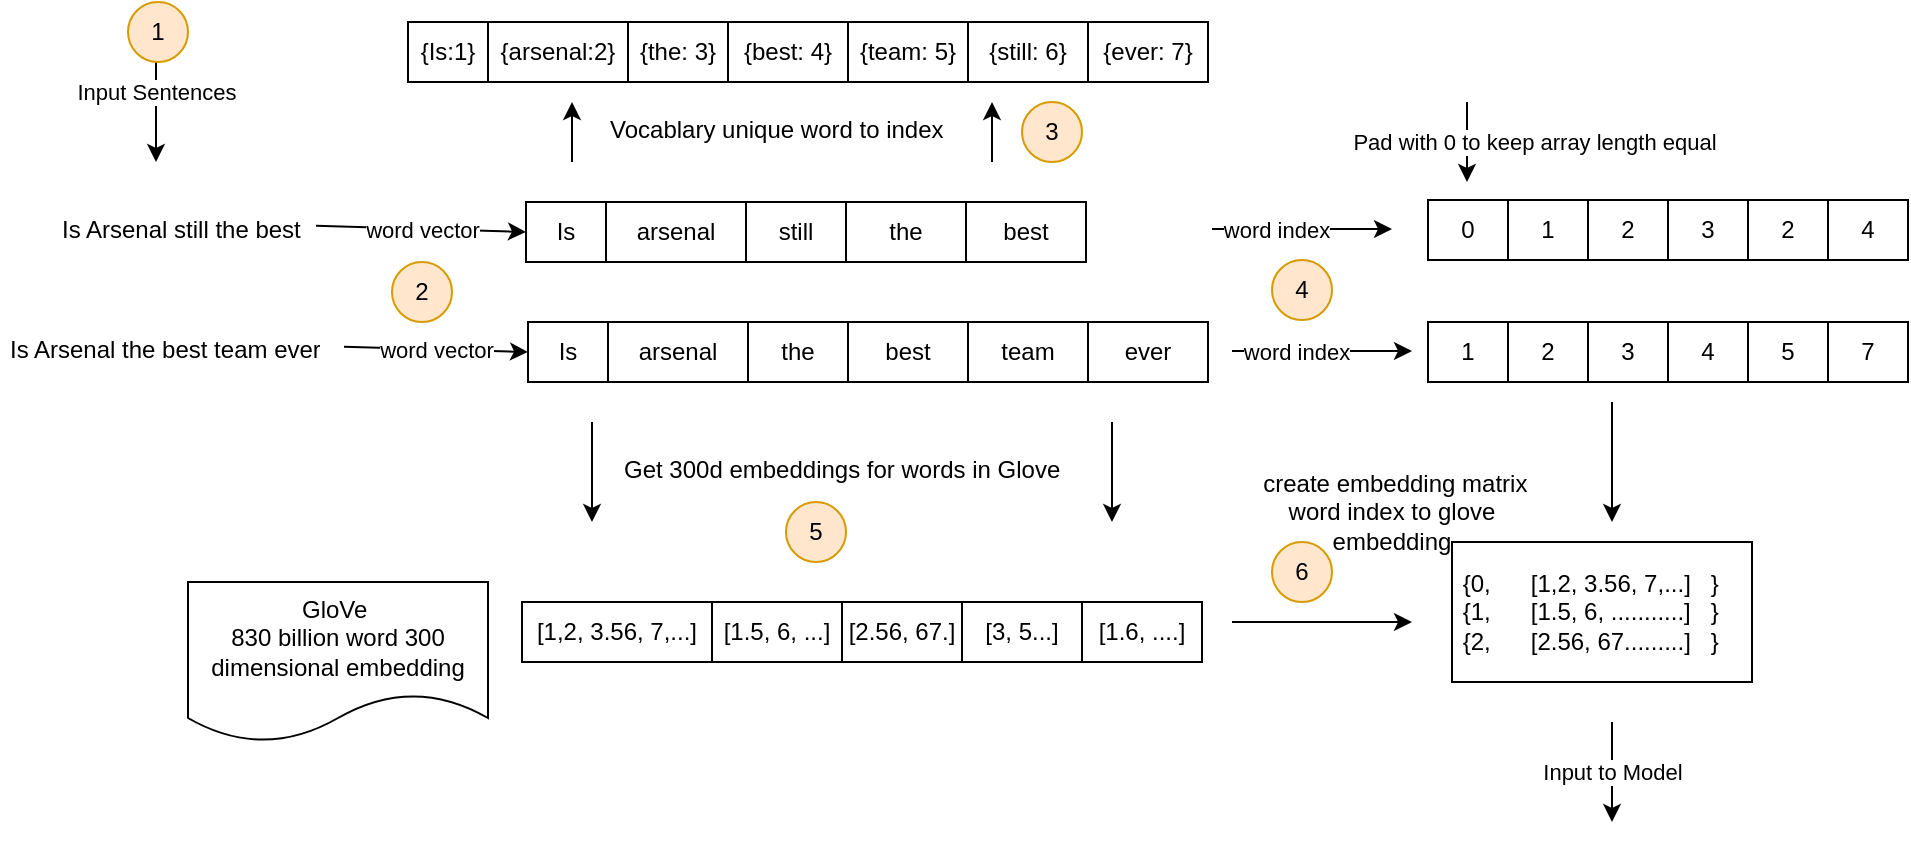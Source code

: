 <mxfile version="20.2.2" type="github" pages="2">
  <diagram id="PmMvE4mcCsN0m0__do7f" name="Page-1">
    <mxGraphModel dx="1888" dy="539" grid="1" gridSize="10" guides="1" tooltips="1" connect="1" arrows="1" fold="1" page="1" pageScale="1" pageWidth="850" pageHeight="1100" math="0" shadow="0">
      <root>
        <mxCell id="0" />
        <mxCell id="1" parent="0" />
        <mxCell id="984sEyyVOOiKhppkLfeU-2" value="&lt;h1&gt;&lt;span style=&quot;background-color: initial; font-size: 12px; font-weight: normal;&quot;&gt;Is Arsenal the best team ever&lt;/span&gt;&lt;br&gt;&lt;/h1&gt;" style="text;html=1;strokeColor=none;fillColor=none;spacing=5;spacingTop=-20;whiteSpace=wrap;overflow=hidden;rounded=0;" vertex="1" parent="1">
          <mxGeometry x="-6" y="230" width="172" height="40" as="geometry" />
        </mxCell>
        <mxCell id="984sEyyVOOiKhppkLfeU-3" value="arsenal" style="rounded=0;whiteSpace=wrap;html=1;" vertex="1" parent="1">
          <mxGeometry x="298" y="240" width="70" height="30" as="geometry" />
        </mxCell>
        <mxCell id="984sEyyVOOiKhppkLfeU-4" value="Is" style="rounded=0;whiteSpace=wrap;html=1;" vertex="1" parent="1">
          <mxGeometry x="258" y="240" width="40" height="30" as="geometry" />
        </mxCell>
        <mxCell id="984sEyyVOOiKhppkLfeU-5" value="the" style="rounded=0;whiteSpace=wrap;html=1;" vertex="1" parent="1">
          <mxGeometry x="368" y="240" width="50" height="30" as="geometry" />
        </mxCell>
        <mxCell id="984sEyyVOOiKhppkLfeU-6" value="best" style="rounded=0;whiteSpace=wrap;html=1;" vertex="1" parent="1">
          <mxGeometry x="418" y="240" width="60" height="30" as="geometry" />
        </mxCell>
        <mxCell id="984sEyyVOOiKhppkLfeU-7" value="team" style="rounded=0;whiteSpace=wrap;html=1;" vertex="1" parent="1">
          <mxGeometry x="478" y="240" width="60" height="30" as="geometry" />
        </mxCell>
        <mxCell id="984sEyyVOOiKhppkLfeU-8" value="" style="endArrow=classic;html=1;rounded=0;entryX=0;entryY=0.5;entryDx=0;entryDy=0;" edge="1" parent="1" source="984sEyyVOOiKhppkLfeU-2" target="984sEyyVOOiKhppkLfeU-4">
          <mxGeometry relative="1" as="geometry">
            <mxPoint x="138" y="255" as="sourcePoint" />
            <mxPoint x="418" y="370" as="targetPoint" />
          </mxGeometry>
        </mxCell>
        <mxCell id="984sEyyVOOiKhppkLfeU-9" value="word vector" style="edgeLabel;resizable=0;html=1;align=center;verticalAlign=middle;" connectable="0" vertex="1" parent="984sEyyVOOiKhppkLfeU-8">
          <mxGeometry relative="1" as="geometry" />
        </mxCell>
        <mxCell id="984sEyyVOOiKhppkLfeU-10" value="{arsenal:2}" style="rounded=0;whiteSpace=wrap;html=1;" vertex="1" parent="1">
          <mxGeometry x="238" y="90" width="70" height="30" as="geometry" />
        </mxCell>
        <mxCell id="984sEyyVOOiKhppkLfeU-11" value="{Is:1}" style="rounded=0;whiteSpace=wrap;html=1;" vertex="1" parent="1">
          <mxGeometry x="198" y="90" width="40" height="30" as="geometry" />
        </mxCell>
        <mxCell id="984sEyyVOOiKhppkLfeU-12" value="{the: 3}" style="rounded=0;whiteSpace=wrap;html=1;" vertex="1" parent="1">
          <mxGeometry x="308" y="90" width="50" height="30" as="geometry" />
        </mxCell>
        <mxCell id="984sEyyVOOiKhppkLfeU-13" value="{best: 4}" style="rounded=0;whiteSpace=wrap;html=1;" vertex="1" parent="1">
          <mxGeometry x="358" y="90" width="60" height="30" as="geometry" />
        </mxCell>
        <mxCell id="984sEyyVOOiKhppkLfeU-14" value="{team: 5}" style="rounded=0;whiteSpace=wrap;html=1;" vertex="1" parent="1">
          <mxGeometry x="418" y="90" width="60" height="30" as="geometry" />
        </mxCell>
        <mxCell id="984sEyyVOOiKhppkLfeU-16" value="2" style="rounded=0;whiteSpace=wrap;html=1;" vertex="1" parent="1">
          <mxGeometry x="748" y="240" width="40" height="30" as="geometry" />
        </mxCell>
        <mxCell id="984sEyyVOOiKhppkLfeU-17" value="1" style="rounded=0;whiteSpace=wrap;html=1;" vertex="1" parent="1">
          <mxGeometry x="708" y="240" width="40" height="30" as="geometry" />
        </mxCell>
        <mxCell id="984sEyyVOOiKhppkLfeU-18" value="3" style="rounded=0;whiteSpace=wrap;html=1;" vertex="1" parent="1">
          <mxGeometry x="788" y="240" width="40" height="30" as="geometry" />
        </mxCell>
        <mxCell id="984sEyyVOOiKhppkLfeU-19" value="4" style="rounded=0;whiteSpace=wrap;html=1;" vertex="1" parent="1">
          <mxGeometry x="828" y="240" width="40" height="30" as="geometry" />
        </mxCell>
        <mxCell id="984sEyyVOOiKhppkLfeU-20" value="5" style="rounded=0;whiteSpace=wrap;html=1;" vertex="1" parent="1">
          <mxGeometry x="868" y="240" width="40" height="30" as="geometry" />
        </mxCell>
        <mxCell id="984sEyyVOOiKhppkLfeU-21" value="arsenal" style="rounded=0;whiteSpace=wrap;html=1;" vertex="1" parent="1">
          <mxGeometry x="297" y="180" width="70" height="30" as="geometry" />
        </mxCell>
        <mxCell id="984sEyyVOOiKhppkLfeU-22" value="Is" style="rounded=0;whiteSpace=wrap;html=1;" vertex="1" parent="1">
          <mxGeometry x="257" y="180" width="40" height="30" as="geometry" />
        </mxCell>
        <mxCell id="984sEyyVOOiKhppkLfeU-23" value="still" style="rounded=0;whiteSpace=wrap;html=1;" vertex="1" parent="1">
          <mxGeometry x="367" y="180" width="50" height="30" as="geometry" />
        </mxCell>
        <mxCell id="984sEyyVOOiKhppkLfeU-24" value="the" style="rounded=0;whiteSpace=wrap;html=1;" vertex="1" parent="1">
          <mxGeometry x="417" y="180" width="60" height="30" as="geometry" />
        </mxCell>
        <mxCell id="984sEyyVOOiKhppkLfeU-25" value="best" style="rounded=0;whiteSpace=wrap;html=1;" vertex="1" parent="1">
          <mxGeometry x="477" y="180" width="60" height="30" as="geometry" />
        </mxCell>
        <mxCell id="984sEyyVOOiKhppkLfeU-26" value="&lt;h1&gt;&lt;span style=&quot;background-color: initial; font-size: 12px; font-weight: normal;&quot;&gt;Is Arsenal still the best team?&lt;/span&gt;&lt;br&gt;&lt;/h1&gt;" style="text;html=1;strokeColor=none;fillColor=none;spacing=5;spacingTop=-20;whiteSpace=wrap;overflow=hidden;rounded=0;" vertex="1" parent="1">
          <mxGeometry x="20" y="170" width="132" height="40" as="geometry" />
        </mxCell>
        <mxCell id="984sEyyVOOiKhppkLfeU-27" value="" style="endArrow=classic;html=1;rounded=0;entryX=0;entryY=0.5;entryDx=0;entryDy=0;" edge="1" parent="1" source="984sEyyVOOiKhppkLfeU-26" target="984sEyyVOOiKhppkLfeU-22">
          <mxGeometry relative="1" as="geometry">
            <mxPoint x="136" y="190" as="sourcePoint" />
            <mxPoint x="258" y="195" as="targetPoint" />
          </mxGeometry>
        </mxCell>
        <mxCell id="984sEyyVOOiKhppkLfeU-28" value="word vector" style="edgeLabel;resizable=0;html=1;align=center;verticalAlign=middle;" connectable="0" vertex="1" parent="984sEyyVOOiKhppkLfeU-27">
          <mxGeometry relative="1" as="geometry" />
        </mxCell>
        <mxCell id="984sEyyVOOiKhppkLfeU-29" value="{still: 6}" style="rounded=0;whiteSpace=wrap;html=1;" vertex="1" parent="1">
          <mxGeometry x="478" y="90" width="60" height="30" as="geometry" />
        </mxCell>
        <mxCell id="984sEyyVOOiKhppkLfeU-31" value="2" style="rounded=0;whiteSpace=wrap;html=1;" vertex="1" parent="1">
          <mxGeometry x="788" y="179" width="40" height="30" as="geometry" />
        </mxCell>
        <mxCell id="984sEyyVOOiKhppkLfeU-32" value="1" style="rounded=0;whiteSpace=wrap;html=1;" vertex="1" parent="1">
          <mxGeometry x="748" y="179" width="40" height="30" as="geometry" />
        </mxCell>
        <mxCell id="984sEyyVOOiKhppkLfeU-33" value="3" style="rounded=0;whiteSpace=wrap;html=1;" vertex="1" parent="1">
          <mxGeometry x="828" y="179" width="40" height="30" as="geometry" />
        </mxCell>
        <mxCell id="984sEyyVOOiKhppkLfeU-34" value="2" style="rounded=0;whiteSpace=wrap;html=1;" vertex="1" parent="1">
          <mxGeometry x="868" y="179" width="40" height="30" as="geometry" />
        </mxCell>
        <mxCell id="984sEyyVOOiKhppkLfeU-35" value="4" style="rounded=0;whiteSpace=wrap;html=1;" vertex="1" parent="1">
          <mxGeometry x="908" y="179" width="40" height="30" as="geometry" />
        </mxCell>
        <mxCell id="984sEyyVOOiKhppkLfeU-36" value="{ever: 7}" style="rounded=0;whiteSpace=wrap;html=1;" vertex="1" parent="1">
          <mxGeometry x="538" y="90" width="60" height="30" as="geometry" />
        </mxCell>
        <mxCell id="984sEyyVOOiKhppkLfeU-37" value="0" style="rounded=0;whiteSpace=wrap;html=1;" vertex="1" parent="1">
          <mxGeometry x="708" y="179" width="40" height="30" as="geometry" />
        </mxCell>
        <mxCell id="984sEyyVOOiKhppkLfeU-38" value="7" style="rounded=0;whiteSpace=wrap;html=1;" vertex="1" parent="1">
          <mxGeometry x="908" y="240" width="40" height="30" as="geometry" />
        </mxCell>
        <mxCell id="984sEyyVOOiKhppkLfeU-39" value="ever" style="rounded=0;whiteSpace=wrap;html=1;" vertex="1" parent="1">
          <mxGeometry x="538" y="240" width="60" height="30" as="geometry" />
        </mxCell>
        <mxCell id="984sEyyVOOiKhppkLfeU-40" value="" style="endArrow=classic;html=1;rounded=0;" edge="1" parent="1">
          <mxGeometry relative="1" as="geometry">
            <mxPoint x="727.5" y="130" as="sourcePoint" />
            <mxPoint x="727.5" y="170" as="targetPoint" />
          </mxGeometry>
        </mxCell>
        <mxCell id="984sEyyVOOiKhppkLfeU-41" value="Pad with 0 to keep array length equal" style="edgeLabel;resizable=0;html=1;align=center;verticalAlign=middle;" connectable="0" vertex="1" parent="984sEyyVOOiKhppkLfeU-40">
          <mxGeometry relative="1" as="geometry">
            <mxPoint x="33" as="offset" />
          </mxGeometry>
        </mxCell>
        <mxCell id="984sEyyVOOiKhppkLfeU-42" value="" style="endArrow=classic;html=1;rounded=0;" edge="1" parent="1">
          <mxGeometry relative="1" as="geometry">
            <mxPoint x="72" y="90" as="sourcePoint" />
            <mxPoint x="72" y="160" as="targetPoint" />
          </mxGeometry>
        </mxCell>
        <mxCell id="984sEyyVOOiKhppkLfeU-43" value="Input Sentences" style="edgeLabel;resizable=0;html=1;align=center;verticalAlign=middle;" connectable="0" vertex="1" parent="984sEyyVOOiKhppkLfeU-42">
          <mxGeometry relative="1" as="geometry" />
        </mxCell>
        <mxCell id="984sEyyVOOiKhppkLfeU-44" value="" style="endArrow=classic;html=1;rounded=0;" edge="1" parent="1">
          <mxGeometry width="50" height="50" relative="1" as="geometry">
            <mxPoint x="280" y="160" as="sourcePoint" />
            <mxPoint x="280" y="130" as="targetPoint" />
          </mxGeometry>
        </mxCell>
        <mxCell id="984sEyyVOOiKhppkLfeU-45" value="" style="endArrow=classic;html=1;rounded=0;" edge="1" parent="1">
          <mxGeometry width="50" height="50" relative="1" as="geometry">
            <mxPoint x="490" y="160" as="sourcePoint" />
            <mxPoint x="490" y="130" as="targetPoint" />
          </mxGeometry>
        </mxCell>
        <mxCell id="984sEyyVOOiKhppkLfeU-46" value="&lt;h1&gt;&lt;span style=&quot;background-color: initial; font-size: 12px; font-weight: normal;&quot;&gt;Vocablary unique word to index&lt;/span&gt;&lt;br&gt;&lt;/h1&gt;" style="text;html=1;strokeColor=none;fillColor=none;spacing=5;spacingTop=-20;whiteSpace=wrap;overflow=hidden;rounded=0;" vertex="1" parent="1">
          <mxGeometry x="294" y="120" width="182" height="40" as="geometry" />
        </mxCell>
        <mxCell id="984sEyyVOOiKhppkLfeU-47" value="" style="endArrow=classic;html=1;rounded=0;" edge="1" parent="1">
          <mxGeometry width="50" height="50" relative="1" as="geometry">
            <mxPoint x="600" y="193.5" as="sourcePoint" />
            <mxPoint x="690" y="193.5" as="targetPoint" />
          </mxGeometry>
        </mxCell>
        <mxCell id="984sEyyVOOiKhppkLfeU-48" value="word index" style="edgeLabel;html=1;align=center;verticalAlign=middle;resizable=0;points=[];" vertex="1" connectable="0" parent="984sEyyVOOiKhppkLfeU-47">
          <mxGeometry x="-0.29" relative="1" as="geometry">
            <mxPoint as="offset" />
          </mxGeometry>
        </mxCell>
        <mxCell id="984sEyyVOOiKhppkLfeU-49" value="" style="endArrow=classic;html=1;rounded=0;" edge="1" parent="1">
          <mxGeometry width="50" height="50" relative="1" as="geometry">
            <mxPoint x="610" y="254.5" as="sourcePoint" />
            <mxPoint x="700" y="254.5" as="targetPoint" />
          </mxGeometry>
        </mxCell>
        <mxCell id="984sEyyVOOiKhppkLfeU-50" value="word index" style="edgeLabel;html=1;align=center;verticalAlign=middle;resizable=0;points=[];" vertex="1" connectable="0" parent="984sEyyVOOiKhppkLfeU-49">
          <mxGeometry x="-0.29" relative="1" as="geometry">
            <mxPoint as="offset" />
          </mxGeometry>
        </mxCell>
        <mxCell id="984sEyyVOOiKhppkLfeU-52" value="GloVe&amp;nbsp;&lt;br&gt;830 billion word 300 dimensional embedding" style="shape=document;whiteSpace=wrap;html=1;boundedLbl=1;" vertex="1" parent="1">
          <mxGeometry x="88" y="370" width="150" height="80" as="geometry" />
        </mxCell>
        <mxCell id="984sEyyVOOiKhppkLfeU-53" value="" style="endArrow=classic;html=1;rounded=0;" edge="1" parent="1">
          <mxGeometry width="50" height="50" relative="1" as="geometry">
            <mxPoint x="290" y="290" as="sourcePoint" />
            <mxPoint x="290" y="340" as="targetPoint" />
          </mxGeometry>
        </mxCell>
        <mxCell id="984sEyyVOOiKhppkLfeU-54" value="" style="endArrow=classic;html=1;rounded=0;" edge="1" parent="1">
          <mxGeometry width="50" height="50" relative="1" as="geometry">
            <mxPoint x="550" y="290" as="sourcePoint" />
            <mxPoint x="550" y="340" as="targetPoint" />
          </mxGeometry>
        </mxCell>
        <mxCell id="984sEyyVOOiKhppkLfeU-55" value="&lt;h1&gt;&lt;span style=&quot;background-color: initial; font-size: 12px; font-weight: normal;&quot;&gt;Get 300d embeddings for words in Glove&lt;/span&gt;&lt;br&gt;&lt;/h1&gt;" style="text;html=1;strokeColor=none;fillColor=none;spacing=5;spacingTop=-20;whiteSpace=wrap;overflow=hidden;rounded=0;" vertex="1" parent="1">
          <mxGeometry x="301" y="290" width="239" height="40" as="geometry" />
        </mxCell>
        <mxCell id="984sEyyVOOiKhppkLfeU-57" value="[1,2, 3.56, 7,...]" style="rounded=0;whiteSpace=wrap;html=1;" vertex="1" parent="1">
          <mxGeometry x="255" y="380" width="95" height="30" as="geometry" />
        </mxCell>
        <mxCell id="984sEyyVOOiKhppkLfeU-58" value="[1.5, 6, ...]" style="rounded=0;whiteSpace=wrap;html=1;" vertex="1" parent="1">
          <mxGeometry x="350" y="380" width="65" height="30" as="geometry" />
        </mxCell>
        <mxCell id="984sEyyVOOiKhppkLfeU-59" value="[2.56, 67.]" style="rounded=0;whiteSpace=wrap;html=1;" vertex="1" parent="1">
          <mxGeometry x="415" y="380" width="60" height="30" as="geometry" />
        </mxCell>
        <mxCell id="984sEyyVOOiKhppkLfeU-60" value="[3, 5...]" style="rounded=0;whiteSpace=wrap;html=1;" vertex="1" parent="1">
          <mxGeometry x="475" y="380" width="60" height="30" as="geometry" />
        </mxCell>
        <mxCell id="984sEyyVOOiKhppkLfeU-61" value="[1.6, ....]" style="rounded=0;whiteSpace=wrap;html=1;" vertex="1" parent="1">
          <mxGeometry x="535" y="380" width="60" height="30" as="geometry" />
        </mxCell>
        <mxCell id="984sEyyVOOiKhppkLfeU-63" value="" style="endArrow=classic;html=1;rounded=0;" edge="1" parent="1">
          <mxGeometry width="50" height="50" relative="1" as="geometry">
            <mxPoint x="610" y="390" as="sourcePoint" />
            <mxPoint x="700" y="390" as="targetPoint" />
          </mxGeometry>
        </mxCell>
        <mxCell id="984sEyyVOOiKhppkLfeU-71" value="&amp;nbsp;{0,&amp;nbsp; &amp;nbsp; &amp;nbsp; [1,2, 3.56, 7,...]&amp;nbsp; &amp;nbsp;}&lt;br&gt;&amp;nbsp;{1,&amp;nbsp; &amp;nbsp; &amp;nbsp; [1.5, 6, ...........]&amp;nbsp; &amp;nbsp;}&lt;br&gt;&amp;nbsp;{2,&amp;nbsp; &amp;nbsp; &amp;nbsp; [2.56, 67.........]&amp;nbsp; &amp;nbsp;}" style="rounded=0;whiteSpace=wrap;html=1;align=left;" vertex="1" parent="1">
          <mxGeometry x="720" y="350" width="150" height="70" as="geometry" />
        </mxCell>
        <mxCell id="984sEyyVOOiKhppkLfeU-72" value="" style="endArrow=classic;html=1;rounded=0;" edge="1" parent="1">
          <mxGeometry width="50" height="50" relative="1" as="geometry">
            <mxPoint x="800" y="280" as="sourcePoint" />
            <mxPoint x="800" y="340" as="targetPoint" />
          </mxGeometry>
        </mxCell>
        <mxCell id="984sEyyVOOiKhppkLfeU-73" value="&amp;nbsp;create embedding matrix&lt;br&gt;word index to glove embedding" style="text;html=1;strokeColor=none;fillColor=none;align=center;verticalAlign=middle;whiteSpace=wrap;rounded=0;" vertex="1" parent="1">
          <mxGeometry x="620" y="310" width="140" height="50" as="geometry" />
        </mxCell>
        <mxCell id="984sEyyVOOiKhppkLfeU-74" value="Input to Model" style="endArrow=classic;html=1;rounded=0;" edge="1" parent="1">
          <mxGeometry width="50" height="50" relative="1" as="geometry">
            <mxPoint x="800" y="440" as="sourcePoint" />
            <mxPoint x="800" y="490" as="targetPoint" />
          </mxGeometry>
        </mxCell>
        <mxCell id="984sEyyVOOiKhppkLfeU-75" value="1" style="ellipse;whiteSpace=wrap;html=1;aspect=fixed;fillColor=#ffe6cc;strokeColor=#d79b00;" vertex="1" parent="1">
          <mxGeometry x="58" y="80" width="30" height="30" as="geometry" />
        </mxCell>
        <mxCell id="984sEyyVOOiKhppkLfeU-76" value="2" style="ellipse;whiteSpace=wrap;html=1;aspect=fixed;fillColor=#ffe6cc;strokeColor=#d79b00;" vertex="1" parent="1">
          <mxGeometry x="190" y="210" width="30" height="30" as="geometry" />
        </mxCell>
        <mxCell id="984sEyyVOOiKhppkLfeU-77" value="3" style="ellipse;whiteSpace=wrap;html=1;aspect=fixed;fillColor=#ffe6cc;strokeColor=#d79b00;" vertex="1" parent="1">
          <mxGeometry x="505" y="130" width="30" height="30" as="geometry" />
        </mxCell>
        <mxCell id="984sEyyVOOiKhppkLfeU-78" value="4" style="ellipse;whiteSpace=wrap;html=1;aspect=fixed;fillColor=#ffe6cc;strokeColor=#d79b00;" vertex="1" parent="1">
          <mxGeometry x="630" y="209" width="30" height="30" as="geometry" />
        </mxCell>
        <mxCell id="984sEyyVOOiKhppkLfeU-79" value="5" style="ellipse;whiteSpace=wrap;html=1;aspect=fixed;fillColor=#ffe6cc;strokeColor=#d79b00;" vertex="1" parent="1">
          <mxGeometry x="387" y="330" width="30" height="30" as="geometry" />
        </mxCell>
        <mxCell id="984sEyyVOOiKhppkLfeU-80" value="6" style="ellipse;whiteSpace=wrap;html=1;aspect=fixed;fillColor=#ffe6cc;strokeColor=#d79b00;" vertex="1" parent="1">
          <mxGeometry x="630" y="350" width="30" height="30" as="geometry" />
        </mxCell>
      </root>
    </mxGraphModel>
  </diagram>
  <diagram id="yVngM8e7m1ySy65BxG0r" name="Page-2">
    <mxGraphModel dx="1038" dy="539" grid="1" gridSize="10" guides="1" tooltips="1" connect="1" arrows="1" fold="1" page="1" pageScale="1" pageWidth="850" pageHeight="1100" math="0" shadow="0">
      <root>
        <mxCell id="0" />
        <mxCell id="1" parent="0" />
        <mxCell id="g4WCj9gDHvoalNcF5KmZ-1" value="Is" style="rounded=0;whiteSpace=wrap;html=1;fillColor=#f5f5f5;gradientColor=#b3b3b3;strokeColor=#666666;" vertex="1" parent="1">
          <mxGeometry x="160" y="656" width="80" height="40" as="geometry" />
        </mxCell>
        <mxCell id="g4WCj9gDHvoalNcF5KmZ-2" value="Arsenal" style="rounded=0;whiteSpace=wrap;html=1;fillColor=#f5f5f5;gradientColor=#b3b3b3;strokeColor=#666666;" vertex="1" parent="1">
          <mxGeometry x="280" y="656" width="80" height="40" as="geometry" />
        </mxCell>
        <mxCell id="g4WCj9gDHvoalNcF5KmZ-3" value="the" style="rounded=0;whiteSpace=wrap;html=1;fillColor=#f5f5f5;gradientColor=#b3b3b3;strokeColor=#666666;" vertex="1" parent="1">
          <mxGeometry x="400" y="656" width="80" height="40" as="geometry" />
        </mxCell>
        <mxCell id="g4WCj9gDHvoalNcF5KmZ-4" value="best" style="rounded=0;whiteSpace=wrap;html=1;fillColor=#f5f5f5;gradientColor=#b3b3b3;strokeColor=#666666;" vertex="1" parent="1">
          <mxGeometry x="520" y="656" width="80" height="40" as="geometry" />
        </mxCell>
        <mxCell id="g4WCj9gDHvoalNcF5KmZ-5" value="" style="shape=flexArrow;endArrow=classic;html=1;rounded=0;fillColor=#d5e8d4;strokeColor=#82b366;" edge="1" parent="1">
          <mxGeometry width="50" height="50" relative="1" as="geometry">
            <mxPoint x="200" y="646" as="sourcePoint" />
            <mxPoint x="200" y="616" as="targetPoint" />
          </mxGeometry>
        </mxCell>
        <mxCell id="g4WCj9gDHvoalNcF5KmZ-6" value="" style="shape=flexArrow;endArrow=classic;html=1;rounded=0;fillColor=#d5e8d4;strokeColor=#82b366;" edge="1" parent="1">
          <mxGeometry width="50" height="50" relative="1" as="geometry">
            <mxPoint x="319.5" y="646" as="sourcePoint" />
            <mxPoint x="319.5" y="616" as="targetPoint" />
          </mxGeometry>
        </mxCell>
        <mxCell id="g4WCj9gDHvoalNcF5KmZ-7" value="" style="shape=flexArrow;endArrow=classic;html=1;rounded=0;fillColor=#d5e8d4;strokeColor=#82b366;" edge="1" parent="1">
          <mxGeometry width="50" height="50" relative="1" as="geometry">
            <mxPoint x="439.5" y="646" as="sourcePoint" />
            <mxPoint x="439.5" y="616" as="targetPoint" />
          </mxGeometry>
        </mxCell>
        <mxCell id="g4WCj9gDHvoalNcF5KmZ-8" value="" style="shape=flexArrow;endArrow=classic;html=1;rounded=0;fillColor=#d5e8d4;strokeColor=#82b366;" edge="1" parent="1">
          <mxGeometry width="50" height="50" relative="1" as="geometry">
            <mxPoint x="559.5" y="646" as="sourcePoint" />
            <mxPoint x="559.5" y="616" as="targetPoint" />
          </mxGeometry>
        </mxCell>
        <mxCell id="g4WCj9gDHvoalNcF5KmZ-9" value="" style="rounded=0;whiteSpace=wrap;html=1;fillColor=#d5e8d4;gradientColor=#97d077;strokeColor=#82b366;" vertex="1" parent="1">
          <mxGeometry x="170" y="556" width="20" height="40" as="geometry" />
        </mxCell>
        <mxCell id="g4WCj9gDHvoalNcF5KmZ-10" value="" style="rounded=0;whiteSpace=wrap;html=1;fillColor=#d5e8d4;gradientColor=#97d077;strokeColor=#82b366;" vertex="1" parent="1">
          <mxGeometry x="190" y="556" width="20" height="40" as="geometry" />
        </mxCell>
        <mxCell id="g4WCj9gDHvoalNcF5KmZ-11" value="" style="rounded=0;whiteSpace=wrap;html=1;fillColor=#d5e8d4;gradientColor=#97d077;strokeColor=#82b366;" vertex="1" parent="1">
          <mxGeometry x="210" y="556" width="20" height="40" as="geometry" />
        </mxCell>
        <mxCell id="g4WCj9gDHvoalNcF5KmZ-13" value="" style="rounded=0;whiteSpace=wrap;html=1;fillColor=#d5e8d4;gradientColor=#97d077;strokeColor=#82b366;" vertex="1" parent="1">
          <mxGeometry x="290" y="556" width="20" height="40" as="geometry" />
        </mxCell>
        <mxCell id="g4WCj9gDHvoalNcF5KmZ-14" value="" style="rounded=0;whiteSpace=wrap;html=1;fillColor=#d5e8d4;gradientColor=#97d077;strokeColor=#82b366;" vertex="1" parent="1">
          <mxGeometry x="310" y="556" width="20" height="40" as="geometry" />
        </mxCell>
        <mxCell id="g4WCj9gDHvoalNcF5KmZ-15" value="" style="rounded=0;whiteSpace=wrap;html=1;fillColor=#d5e8d4;gradientColor=#97d077;strokeColor=#82b366;" vertex="1" parent="1">
          <mxGeometry x="330" y="556" width="20" height="40" as="geometry" />
        </mxCell>
        <mxCell id="g4WCj9gDHvoalNcF5KmZ-16" value="" style="rounded=0;whiteSpace=wrap;html=1;fillColor=#d5e8d4;gradientColor=#97d077;strokeColor=#82b366;" vertex="1" parent="1">
          <mxGeometry x="410" y="556" width="20" height="40" as="geometry" />
        </mxCell>
        <mxCell id="g4WCj9gDHvoalNcF5KmZ-17" value="" style="rounded=0;whiteSpace=wrap;html=1;fillColor=#d5e8d4;gradientColor=#97d077;strokeColor=#82b366;" vertex="1" parent="1">
          <mxGeometry x="430" y="556" width="20" height="40" as="geometry" />
        </mxCell>
        <mxCell id="g4WCj9gDHvoalNcF5KmZ-18" value="" style="rounded=0;whiteSpace=wrap;html=1;fillColor=#d5e8d4;gradientColor=#97d077;strokeColor=#82b366;" vertex="1" parent="1">
          <mxGeometry x="450" y="556" width="20" height="40" as="geometry" />
        </mxCell>
        <mxCell id="g4WCj9gDHvoalNcF5KmZ-19" value="" style="rounded=0;whiteSpace=wrap;html=1;fillColor=#d5e8d4;gradientColor=#97d077;strokeColor=#82b366;" vertex="1" parent="1">
          <mxGeometry x="530" y="556" width="20" height="40" as="geometry" />
        </mxCell>
        <mxCell id="g4WCj9gDHvoalNcF5KmZ-20" value="" style="rounded=0;whiteSpace=wrap;html=1;fillColor=#d5e8d4;gradientColor=#97d077;strokeColor=#82b366;" vertex="1" parent="1">
          <mxGeometry x="550" y="556" width="20" height="40" as="geometry" />
        </mxCell>
        <mxCell id="g4WCj9gDHvoalNcF5KmZ-21" value="" style="rounded=0;whiteSpace=wrap;html=1;fillColor=#d5e8d4;gradientColor=#97d077;strokeColor=#82b366;" vertex="1" parent="1">
          <mxGeometry x="570" y="556" width="20" height="40" as="geometry" />
        </mxCell>
        <mxCell id="g4WCj9gDHvoalNcF5KmZ-22" value="300" style="endArrow=classic;startArrow=classic;html=1;rounded=0;" edge="1" parent="1">
          <mxGeometry width="50" height="50" relative="1" as="geometry">
            <mxPoint x="170" y="536" as="sourcePoint" />
            <mxPoint x="230" y="536" as="targetPoint" />
          </mxGeometry>
        </mxCell>
        <mxCell id="g4WCj9gDHvoalNcF5KmZ-23" value="300" style="endArrow=classic;startArrow=classic;html=1;rounded=0;" edge="1" parent="1">
          <mxGeometry width="50" height="50" relative="1" as="geometry">
            <mxPoint x="290" y="536" as="sourcePoint" />
            <mxPoint x="350" y="536" as="targetPoint" />
          </mxGeometry>
        </mxCell>
        <mxCell id="g4WCj9gDHvoalNcF5KmZ-24" value="300" style="endArrow=classic;startArrow=classic;html=1;rounded=0;" edge="1" parent="1">
          <mxGeometry width="50" height="50" relative="1" as="geometry">
            <mxPoint x="410" y="536" as="sourcePoint" />
            <mxPoint x="470" y="536" as="targetPoint" />
          </mxGeometry>
        </mxCell>
        <mxCell id="g4WCj9gDHvoalNcF5KmZ-25" value="300" style="endArrow=classic;startArrow=classic;html=1;rounded=0;" edge="1" parent="1">
          <mxGeometry width="50" height="50" relative="1" as="geometry">
            <mxPoint x="530" y="536" as="sourcePoint" />
            <mxPoint x="590" y="536" as="targetPoint" />
          </mxGeometry>
        </mxCell>
        <mxCell id="g4WCj9gDHvoalNcF5KmZ-26" value="" style="endArrow=classic;html=1;rounded=0;" edge="1" parent="1">
          <mxGeometry width="50" height="50" relative="1" as="geometry">
            <mxPoint x="200" y="526" as="sourcePoint" />
            <mxPoint x="200" y="496" as="targetPoint" />
          </mxGeometry>
        </mxCell>
        <mxCell id="g4WCj9gDHvoalNcF5KmZ-27" value="" style="endArrow=classic;html=1;rounded=0;" edge="1" parent="1">
          <mxGeometry width="50" height="50" relative="1" as="geometry">
            <mxPoint x="320" y="526" as="sourcePoint" />
            <mxPoint x="320" y="496" as="targetPoint" />
          </mxGeometry>
        </mxCell>
        <mxCell id="g4WCj9gDHvoalNcF5KmZ-28" value="" style="endArrow=classic;html=1;rounded=0;" edge="1" parent="1">
          <mxGeometry width="50" height="50" relative="1" as="geometry">
            <mxPoint x="440" y="529" as="sourcePoint" />
            <mxPoint x="440" y="496" as="targetPoint" />
          </mxGeometry>
        </mxCell>
        <mxCell id="g4WCj9gDHvoalNcF5KmZ-29" value="" style="endArrow=classic;html=1;rounded=0;" edge="1" parent="1">
          <mxGeometry width="50" height="50" relative="1" as="geometry">
            <mxPoint x="560" y="526" as="sourcePoint" />
            <mxPoint x="560" y="496" as="targetPoint" />
          </mxGeometry>
        </mxCell>
        <mxCell id="g4WCj9gDHvoalNcF5KmZ-30" value="GRU" style="rounded=0;whiteSpace=wrap;html=1;fillColor=#ffcc99;strokeColor=none;" vertex="1" parent="1">
          <mxGeometry x="160" y="445" width="80" height="40" as="geometry" />
        </mxCell>
        <mxCell id="g4WCj9gDHvoalNcF5KmZ-31" value="GRU" style="rounded=0;whiteSpace=wrap;html=1;fillColor=#ffcc99;strokeColor=none;" vertex="1" parent="1">
          <mxGeometry x="280" y="445" width="80" height="40" as="geometry" />
        </mxCell>
        <mxCell id="g4WCj9gDHvoalNcF5KmZ-32" value="GRU" style="rounded=0;whiteSpace=wrap;html=1;fillColor=#ffcc99;strokeColor=none;" vertex="1" parent="1">
          <mxGeometry x="400" y="445" width="80" height="40" as="geometry" />
        </mxCell>
        <mxCell id="g4WCj9gDHvoalNcF5KmZ-33" value="GRU" style="rounded=0;whiteSpace=wrap;html=1;fillColor=#ffcc99;strokeColor=none;" vertex="1" parent="1">
          <mxGeometry x="520" y="445" width="80" height="40" as="geometry" />
        </mxCell>
        <mxCell id="g4WCj9gDHvoalNcF5KmZ-34" value="" style="endArrow=classic;html=1;rounded=0;exitX=0;exitY=0.25;exitDx=0;exitDy=0;entryX=1;entryY=0.25;entryDx=0;entryDy=0;" edge="1" parent="1" source="g4WCj9gDHvoalNcF5KmZ-31" target="g4WCj9gDHvoalNcF5KmZ-30">
          <mxGeometry width="50" height="50" relative="1" as="geometry">
            <mxPoint x="400" y="596" as="sourcePoint" />
            <mxPoint x="450" y="546" as="targetPoint" />
          </mxGeometry>
        </mxCell>
        <mxCell id="g4WCj9gDHvoalNcF5KmZ-35" value="" style="endArrow=classic;html=1;rounded=0;exitX=0;exitY=0.25;exitDx=0;exitDy=0;entryX=1;entryY=0.25;entryDx=0;entryDy=0;" edge="1" parent="1" source="g4WCj9gDHvoalNcF5KmZ-32" target="g4WCj9gDHvoalNcF5KmZ-31">
          <mxGeometry width="50" height="50" relative="1" as="geometry">
            <mxPoint x="290" y="465" as="sourcePoint" />
            <mxPoint x="250" y="465" as="targetPoint" />
          </mxGeometry>
        </mxCell>
        <mxCell id="g4WCj9gDHvoalNcF5KmZ-36" value="" style="endArrow=classic;html=1;rounded=0;exitX=0;exitY=0.25;exitDx=0;exitDy=0;entryX=1;entryY=0.25;entryDx=0;entryDy=0;" edge="1" parent="1" source="g4WCj9gDHvoalNcF5KmZ-33" target="g4WCj9gDHvoalNcF5KmZ-32">
          <mxGeometry width="50" height="50" relative="1" as="geometry">
            <mxPoint x="400" y="596" as="sourcePoint" />
            <mxPoint x="450" y="546" as="targetPoint" />
          </mxGeometry>
        </mxCell>
        <mxCell id="g4WCj9gDHvoalNcF5KmZ-37" value="" style="endArrow=classic;html=1;rounded=0;exitX=1;exitY=0.75;exitDx=0;exitDy=0;entryX=0;entryY=0.75;entryDx=0;entryDy=0;" edge="1" parent="1" source="g4WCj9gDHvoalNcF5KmZ-30" target="g4WCj9gDHvoalNcF5KmZ-31">
          <mxGeometry width="50" height="50" relative="1" as="geometry">
            <mxPoint x="290" y="465" as="sourcePoint" />
            <mxPoint x="250" y="465" as="targetPoint" />
          </mxGeometry>
        </mxCell>
        <mxCell id="g4WCj9gDHvoalNcF5KmZ-38" value="" style="endArrow=classic;html=1;rounded=0;exitX=1;exitY=0.75;exitDx=0;exitDy=0;entryX=0;entryY=0.75;entryDx=0;entryDy=0;" edge="1" parent="1" source="g4WCj9gDHvoalNcF5KmZ-31" target="g4WCj9gDHvoalNcF5KmZ-32">
          <mxGeometry width="50" height="50" relative="1" as="geometry">
            <mxPoint x="250" y="485" as="sourcePoint" />
            <mxPoint x="290" y="485" as="targetPoint" />
          </mxGeometry>
        </mxCell>
        <mxCell id="g4WCj9gDHvoalNcF5KmZ-39" value="" style="endArrow=classic;html=1;rounded=0;exitX=1;exitY=0.75;exitDx=0;exitDy=0;entryX=0;entryY=0.75;entryDx=0;entryDy=0;" edge="1" parent="1" source="g4WCj9gDHvoalNcF5KmZ-32" target="g4WCj9gDHvoalNcF5KmZ-33">
          <mxGeometry width="50" height="50" relative="1" as="geometry">
            <mxPoint x="370" y="485" as="sourcePoint" />
            <mxPoint x="410" y="485" as="targetPoint" />
          </mxGeometry>
        </mxCell>
        <mxCell id="g4WCj9gDHvoalNcF5KmZ-69" style="edgeStyle=orthogonalEdgeStyle;rounded=0;orthogonalLoop=1;jettySize=auto;html=1;exitX=0.25;exitY=0;exitDx=0;exitDy=0;entryX=0.5;entryY=1;entryDx=0;entryDy=0;" edge="1" parent="1" source="g4WCj9gDHvoalNcF5KmZ-40" target="g4WCj9gDHvoalNcF5KmZ-41">
          <mxGeometry relative="1" as="geometry" />
        </mxCell>
        <mxCell id="g4WCj9gDHvoalNcF5KmZ-40" value="Max Pooling" style="rounded=0;whiteSpace=wrap;html=1;fillColor=#eeeeee;strokeColor=#36393d;" vertex="1" parent="1">
          <mxGeometry x="240" y="371" width="280" height="40" as="geometry" />
        </mxCell>
        <mxCell id="g4WCj9gDHvoalNcF5KmZ-41" value="" style="rounded=0;whiteSpace=wrap;html=1;fillColor=#dae8fc;strokeColor=#6c8ebf;" vertex="1" parent="1">
          <mxGeometry x="295" y="308" width="80" height="40" as="geometry" />
        </mxCell>
        <mxCell id="g4WCj9gDHvoalNcF5KmZ-43" value="" style="rounded=0;whiteSpace=wrap;html=1;fillColor=#dae8fc;strokeColor=#6c8ebf;" vertex="1" parent="1">
          <mxGeometry x="375" y="308" width="80" height="40" as="geometry" />
        </mxCell>
        <mxCell id="g4WCj9gDHvoalNcF5KmZ-44" value="" style="rounded=0;whiteSpace=wrap;html=1;fillColor=#dae8fc;strokeColor=#6c8ebf;" vertex="1" parent="1">
          <mxGeometry x="295" y="248" width="80" height="40" as="geometry" />
        </mxCell>
        <mxCell id="g4WCj9gDHvoalNcF5KmZ-45" value="" style="rounded=0;whiteSpace=wrap;html=1;fillColor=#dae8fc;strokeColor=#6c8ebf;" vertex="1" parent="1">
          <mxGeometry x="375" y="248" width="80" height="40" as="geometry" />
        </mxCell>
        <mxCell id="g4WCj9gDHvoalNcF5KmZ-46" value="" style="rounded=0;whiteSpace=wrap;html=1;fillColor=#dae8fc;strokeColor=#6c8ebf;" vertex="1" parent="1">
          <mxGeometry x="295" y="190" width="80" height="40" as="geometry" />
        </mxCell>
        <mxCell id="g4WCj9gDHvoalNcF5KmZ-47" value="" style="rounded=0;whiteSpace=wrap;html=1;fillColor=#dae8fc;strokeColor=#6c8ebf;" vertex="1" parent="1">
          <mxGeometry x="375" y="190" width="80" height="40" as="geometry" />
        </mxCell>
        <mxCell id="g4WCj9gDHvoalNcF5KmZ-48" value="Dense" style="text;html=1;strokeColor=none;fillColor=none;align=center;verticalAlign=middle;whiteSpace=wrap;rounded=0;" vertex="1" parent="1">
          <mxGeometry x="345" y="313" width="60" height="30" as="geometry" />
        </mxCell>
        <mxCell id="g4WCj9gDHvoalNcF5KmZ-49" value="Dropout (0.1)&lt;span style=&quot;color: rgba(0, 0, 0, 0); font-family: monospace; font-size: 0px; text-align: start;&quot;&gt;%3CmxGraphModel%3E%3Croot%3E%3CmxCell%20id%3D%220%22%2F%3E%3CmxCell%20id%3D%221%22%20parent%3D%220%22%2F%3E%3CmxCell%20id%3D%222%22%20value%3D%22Dense%22%20style%3D%22text%3Bhtml%3D1%3BstrokeColor%3Dnone%3BfillColor%3Dnone%3Balign%3Dcenter%3BverticalAlign%3Dmiddle%3BwhiteSpace%3Dwrap%3Brounded%3D0%3B%22%20vertex%3D%221%22%20parent%3D%221%22%3E%3CmxGeometry%20x%3D%22330%22%20y%3D%22313%22%20width%3D%2260%22%20height%3D%2230%22%20as%3D%22geometry%22%2F%3E%3C%2FmxCell%3E%3C%2Froot%3E%3C%2FmxGraphModel%3E&lt;/span&gt;" style="text;html=1;strokeColor=none;fillColor=none;align=center;verticalAlign=middle;whiteSpace=wrap;rounded=0;" vertex="1" parent="1">
          <mxGeometry x="320" y="253" width="100" height="30" as="geometry" />
        </mxCell>
        <mxCell id="g4WCj9gDHvoalNcF5KmZ-53" value="Dense" style="text;html=1;strokeColor=none;fillColor=none;align=center;verticalAlign=middle;whiteSpace=wrap;rounded=0;" vertex="1" parent="1">
          <mxGeometry x="345" y="195" width="60" height="30" as="geometry" />
        </mxCell>
        <mxCell id="g4WCj9gDHvoalNcF5KmZ-54" value="" style="shape=flexArrow;endArrow=classic;html=1;rounded=0;fillColor=#fff2cc;strokeColor=#d6b656;" edge="1" parent="1">
          <mxGeometry width="50" height="50" relative="1" as="geometry">
            <mxPoint x="374" y="180" as="sourcePoint" />
            <mxPoint x="374" y="150" as="targetPoint" />
          </mxGeometry>
        </mxCell>
        <mxCell id="g4WCj9gDHvoalNcF5KmZ-55" value="Sigmoid" style="rounded=0;whiteSpace=wrap;html=1;fillColor=#fff2cc;strokeColor=#d6b656;" vertex="1" parent="1">
          <mxGeometry x="335" y="100" width="80" height="40" as="geometry" />
        </mxCell>
        <mxCell id="g4WCj9gDHvoalNcF5KmZ-58" value="GloVe" style="text;html=1;strokeColor=none;fillColor=none;align=center;verticalAlign=middle;whiteSpace=wrap;rounded=0;" vertex="1" parent="1">
          <mxGeometry x="170" y="591" width="60" height="30" as="geometry" />
        </mxCell>
        <mxCell id="g4WCj9gDHvoalNcF5KmZ-60" value="GloVe" style="text;html=1;strokeColor=none;fillColor=none;align=center;verticalAlign=middle;whiteSpace=wrap;rounded=0;" vertex="1" parent="1">
          <mxGeometry x="290" y="591" width="60" height="30" as="geometry" />
        </mxCell>
        <mxCell id="g4WCj9gDHvoalNcF5KmZ-61" value="GloVe" style="text;html=1;strokeColor=none;fillColor=none;align=center;verticalAlign=middle;whiteSpace=wrap;rounded=0;" vertex="1" parent="1">
          <mxGeometry x="405" y="591" width="60" height="30" as="geometry" />
        </mxCell>
        <mxCell id="g4WCj9gDHvoalNcF5KmZ-62" value="GloVe" style="text;html=1;strokeColor=none;fillColor=none;align=center;verticalAlign=middle;whiteSpace=wrap;rounded=0;" vertex="1" parent="1">
          <mxGeometry x="530" y="591" width="60" height="30" as="geometry" />
        </mxCell>
        <mxCell id="g4WCj9gDHvoalNcF5KmZ-64" value="" style="endArrow=classic;html=1;rounded=0;exitX=0.5;exitY=0;exitDx=0;exitDy=0;entryX=0.25;entryY=1;entryDx=0;entryDy=0;" edge="1" parent="1" source="g4WCj9gDHvoalNcF5KmZ-30" target="g4WCj9gDHvoalNcF5KmZ-40">
          <mxGeometry width="50" height="50" relative="1" as="geometry">
            <mxPoint x="400" y="400" as="sourcePoint" />
            <mxPoint x="450" y="350" as="targetPoint" />
          </mxGeometry>
        </mxCell>
        <mxCell id="g4WCj9gDHvoalNcF5KmZ-65" value="" style="endArrow=classic;html=1;rounded=0;exitX=0.5;exitY=0;exitDx=0;exitDy=0;entryX=0.5;entryY=1;entryDx=0;entryDy=0;" edge="1" parent="1" source="g4WCj9gDHvoalNcF5KmZ-31" target="g4WCj9gDHvoalNcF5KmZ-40">
          <mxGeometry width="50" height="50" relative="1" as="geometry">
            <mxPoint x="210" y="455" as="sourcePoint" />
            <mxPoint x="390" y="421" as="targetPoint" />
          </mxGeometry>
        </mxCell>
        <mxCell id="g4WCj9gDHvoalNcF5KmZ-66" value="" style="endArrow=classic;html=1;rounded=0;exitX=0.5;exitY=0;exitDx=0;exitDy=0;entryX=0.596;entryY=1.06;entryDx=0;entryDy=0;entryPerimeter=0;" edge="1" parent="1" source="g4WCj9gDHvoalNcF5KmZ-32" target="g4WCj9gDHvoalNcF5KmZ-40">
          <mxGeometry width="50" height="50" relative="1" as="geometry">
            <mxPoint x="330" y="455" as="sourcePoint" />
            <mxPoint x="380" y="410" as="targetPoint" />
          </mxGeometry>
        </mxCell>
        <mxCell id="g4WCj9gDHvoalNcF5KmZ-67" value="" style="endArrow=classic;html=1;rounded=0;exitX=0.5;exitY=0;exitDx=0;exitDy=0;" edge="1" parent="1" source="g4WCj9gDHvoalNcF5KmZ-33" target="g4WCj9gDHvoalNcF5KmZ-40">
          <mxGeometry width="50" height="50" relative="1" as="geometry">
            <mxPoint x="450" y="455" as="sourcePoint" />
            <mxPoint x="390" y="420" as="targetPoint" />
          </mxGeometry>
        </mxCell>
        <mxCell id="g4WCj9gDHvoalNcF5KmZ-70" value="" style="endArrow=classic;html=1;rounded=0;entryX=0.75;entryY=1;entryDx=0;entryDy=0;" edge="1" parent="1" target="g4WCj9gDHvoalNcF5KmZ-43">
          <mxGeometry width="50" height="50" relative="1" as="geometry">
            <mxPoint x="435" y="370" as="sourcePoint" />
            <mxPoint x="450" y="350" as="targetPoint" />
          </mxGeometry>
        </mxCell>
        <mxCell id="g4WCj9gDHvoalNcF5KmZ-71" style="edgeStyle=orthogonalEdgeStyle;rounded=0;orthogonalLoop=1;jettySize=auto;html=1;exitX=0.5;exitY=0;exitDx=0;exitDy=0;" edge="1" parent="1" source="g4WCj9gDHvoalNcF5KmZ-41">
          <mxGeometry relative="1" as="geometry">
            <mxPoint x="320" y="381" as="sourcePoint" />
            <mxPoint x="335" y="290" as="targetPoint" />
          </mxGeometry>
        </mxCell>
        <mxCell id="g4WCj9gDHvoalNcF5KmZ-72" value="" style="endArrow=classic;html=1;rounded=0;entryX=0.75;entryY=1;entryDx=0;entryDy=0;exitX=0.75;exitY=0;exitDx=0;exitDy=0;" edge="1" parent="1" source="g4WCj9gDHvoalNcF5KmZ-43" target="g4WCj9gDHvoalNcF5KmZ-45">
          <mxGeometry width="50" height="50" relative="1" as="geometry">
            <mxPoint x="445" y="380" as="sourcePoint" />
            <mxPoint x="445" y="358" as="targetPoint" />
          </mxGeometry>
        </mxCell>
        <mxCell id="g4WCj9gDHvoalNcF5KmZ-73" style="edgeStyle=orthogonalEdgeStyle;rounded=0;orthogonalLoop=1;jettySize=auto;html=1;exitX=0.5;exitY=0;exitDx=0;exitDy=0;entryX=0.5;entryY=1;entryDx=0;entryDy=0;" edge="1" parent="1" source="g4WCj9gDHvoalNcF5KmZ-44" target="g4WCj9gDHvoalNcF5KmZ-46">
          <mxGeometry relative="1" as="geometry">
            <mxPoint x="345" y="318" as="sourcePoint" />
            <mxPoint x="345" y="300" as="targetPoint" />
          </mxGeometry>
        </mxCell>
        <mxCell id="g4WCj9gDHvoalNcF5KmZ-74" value="" style="endArrow=classic;html=1;rounded=0;entryX=0.75;entryY=1;entryDx=0;entryDy=0;exitX=0.75;exitY=0;exitDx=0;exitDy=0;" edge="1" parent="1" source="g4WCj9gDHvoalNcF5KmZ-45" target="g4WCj9gDHvoalNcF5KmZ-47">
          <mxGeometry width="50" height="50" relative="1" as="geometry">
            <mxPoint x="445" y="318" as="sourcePoint" />
            <mxPoint x="445" y="298" as="targetPoint" />
          </mxGeometry>
        </mxCell>
        <mxCell id="g4WCj9gDHvoalNcF5KmZ-75" value="75" style="text;html=1;strokeColor=none;fillColor=none;align=center;verticalAlign=middle;whiteSpace=wrap;rounded=0;" vertex="1" parent="1">
          <mxGeometry x="345" y="348" width="60" height="30" as="geometry" />
        </mxCell>
        <mxCell id="g4WCj9gDHvoalNcF5KmZ-76" value="16" style="text;html=1;strokeColor=none;fillColor=none;align=center;verticalAlign=middle;whiteSpace=wrap;rounded=0;" vertex="1" parent="1">
          <mxGeometry x="345" y="283" width="60" height="30" as="geometry" />
        </mxCell>
        <mxCell id="g4WCj9gDHvoalNcF5KmZ-78" value="1" style="text;html=1;strokeColor=none;fillColor=none;align=center;verticalAlign=middle;whiteSpace=wrap;rounded=0;" vertex="1" parent="1">
          <mxGeometry x="375" y="150" width="60" height="30" as="geometry" />
        </mxCell>
        <mxCell id="g4WCj9gDHvoalNcF5KmZ-79" value="Sincere Question" style="text;html=1;strokeColor=none;fillColor=none;align=center;verticalAlign=middle;whiteSpace=wrap;rounded=0;" vertex="1" parent="1">
          <mxGeometry x="435" y="100" width="60" height="30" as="geometry" />
        </mxCell>
        <mxCell id="g4WCj9gDHvoalNcF5KmZ-81" value="Embedding Layer" style="text;html=1;strokeColor=none;fillColor=none;align=center;verticalAlign=middle;whiteSpace=wrap;rounded=0;" vertex="1" parent="1">
          <mxGeometry x="50" y="561" width="100" height="30" as="geometry" />
        </mxCell>
        <mxCell id="g4WCj9gDHvoalNcF5KmZ-82" value="Bi-Directional GRU" style="text;html=1;strokeColor=none;fillColor=none;align=center;verticalAlign=middle;whiteSpace=wrap;rounded=0;" vertex="1" parent="1">
          <mxGeometry x="30" y="450" width="120" height="30" as="geometry" />
        </mxCell>
        <mxCell id="g4WCj9gDHvoalNcF5KmZ-83" value="Forward/backward layers" style="text;html=1;strokeColor=none;fillColor=none;align=center;verticalAlign=middle;whiteSpace=wrap;rounded=0;" vertex="1" parent="1">
          <mxGeometry x="620" y="445" width="150" height="30" as="geometry" />
        </mxCell>
      </root>
    </mxGraphModel>
  </diagram>
</mxfile>

